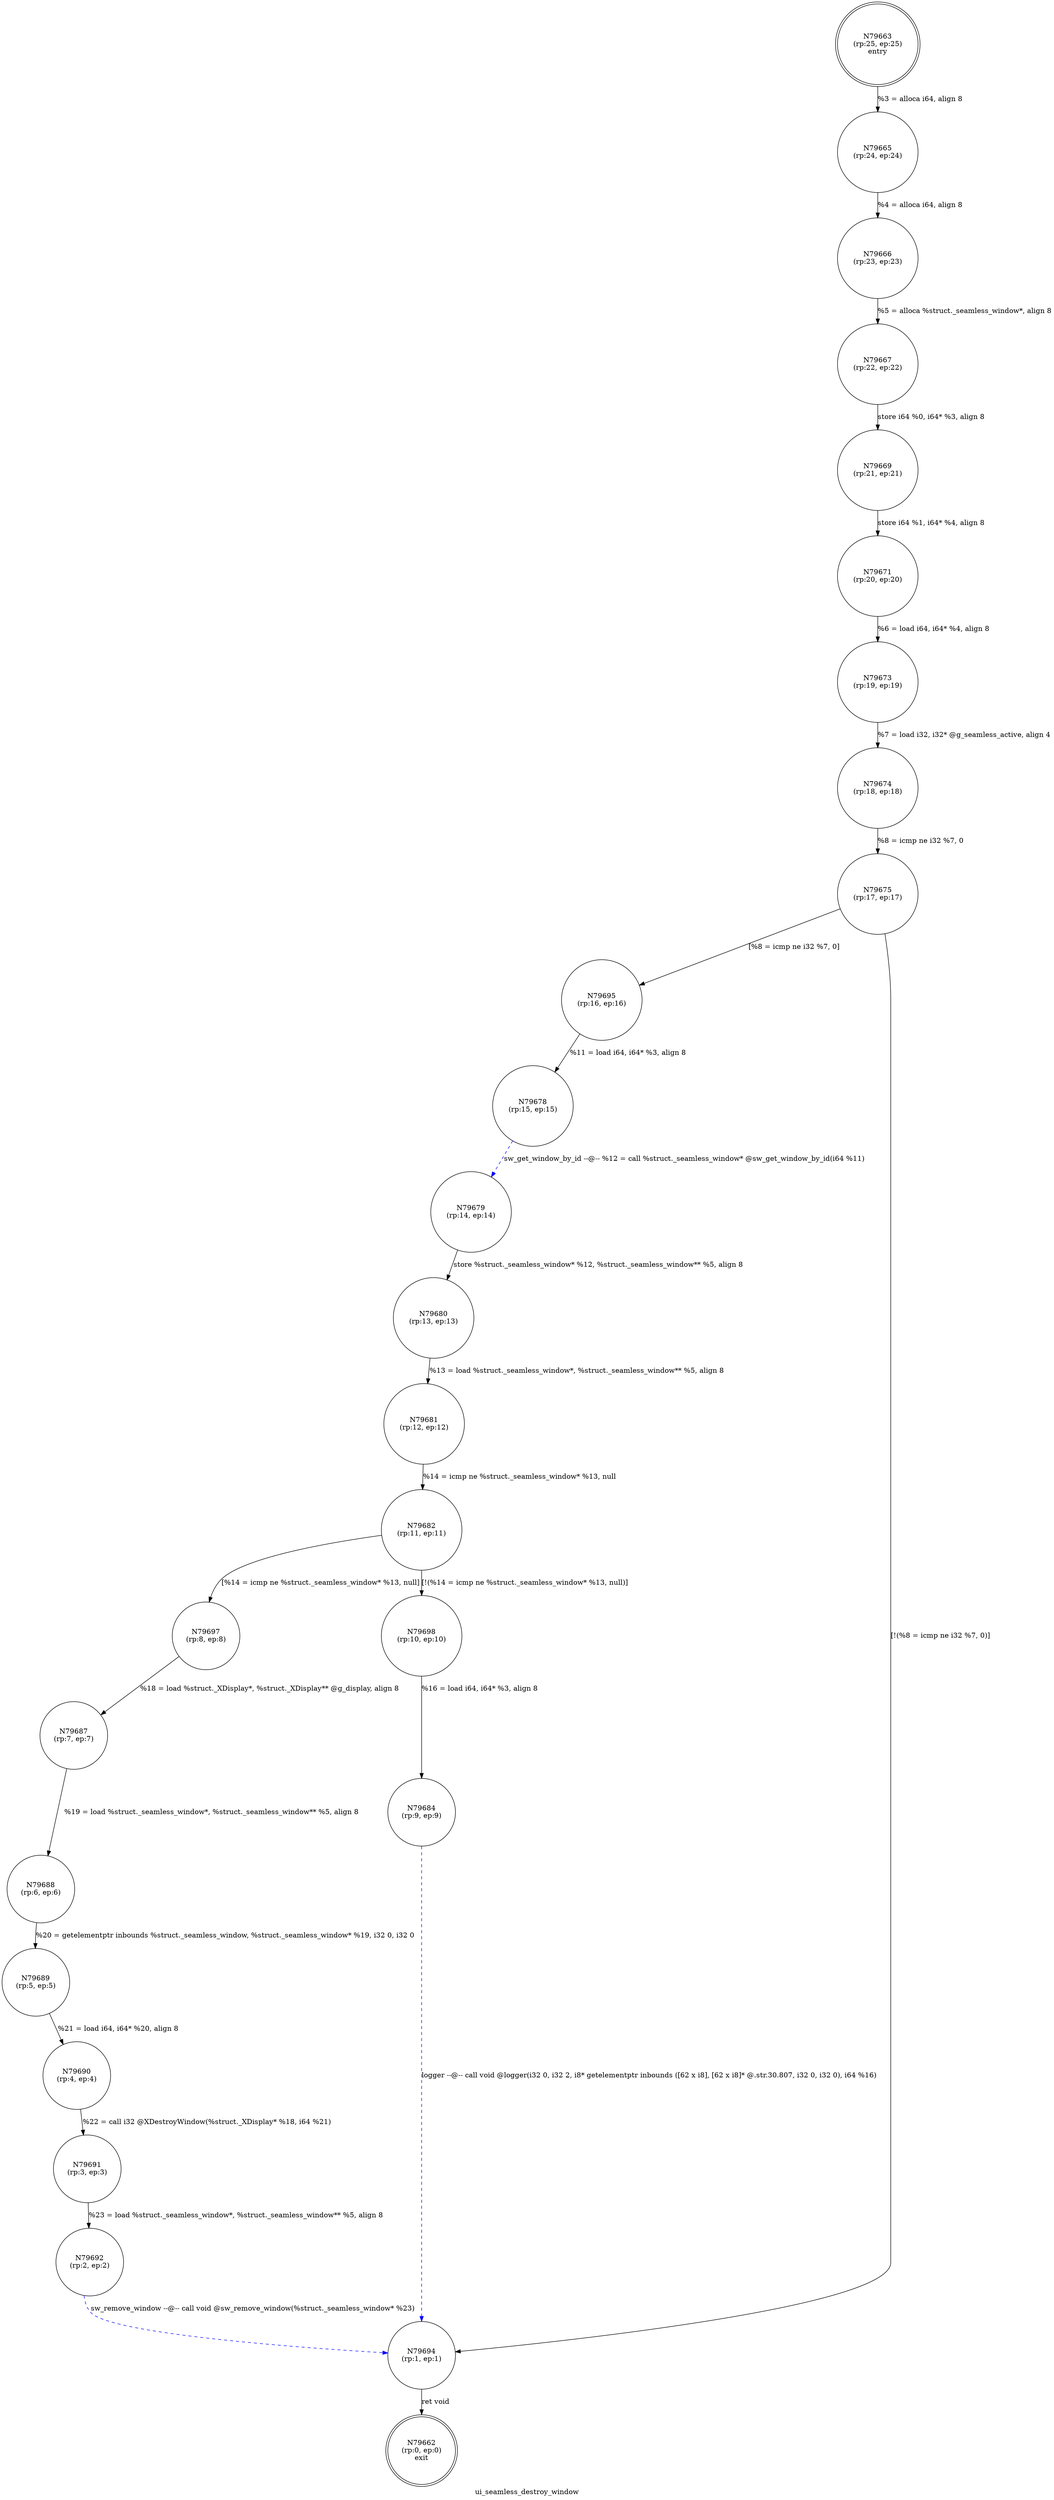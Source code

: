 digraph ui_seamless_destroy_window {
label="ui_seamless_destroy_window"
79662 [label="N79662\n(rp:0, ep:0)\nexit", shape="doublecircle"]
79663 [label="N79663\n(rp:25, ep:25)\nentry", shape="doublecircle"]
79663 -> 79665 [label="%3 = alloca i64, align 8"]
79665 [label="N79665\n(rp:24, ep:24)", shape="circle"]
79665 -> 79666 [label="%4 = alloca i64, align 8"]
79666 [label="N79666\n(rp:23, ep:23)", shape="circle"]
79666 -> 79667 [label="%5 = alloca %struct._seamless_window*, align 8"]
79667 [label="N79667\n(rp:22, ep:22)", shape="circle"]
79667 -> 79669 [label="store i64 %0, i64* %3, align 8"]
79669 [label="N79669\n(rp:21, ep:21)", shape="circle"]
79669 -> 79671 [label="store i64 %1, i64* %4, align 8"]
79671 [label="N79671\n(rp:20, ep:20)", shape="circle"]
79671 -> 79673 [label="%6 = load i64, i64* %4, align 8"]
79673 [label="N79673\n(rp:19, ep:19)", shape="circle"]
79673 -> 79674 [label="%7 = load i32, i32* @g_seamless_active, align 4"]
79674 [label="N79674\n(rp:18, ep:18)", shape="circle"]
79674 -> 79675 [label="%8 = icmp ne i32 %7, 0"]
79675 [label="N79675\n(rp:17, ep:17)", shape="circle"]
79675 -> 79695 [label="[%8 = icmp ne i32 %7, 0]"]
79675 -> 79694 [label="[!(%8 = icmp ne i32 %7, 0)]"]
79678 [label="N79678\n(rp:15, ep:15)", shape="circle"]
79678 -> 79679 [label="sw_get_window_by_id --@-- %12 = call %struct._seamless_window* @sw_get_window_by_id(i64 %11)", style="dashed", color="blue"]
79679 [label="N79679\n(rp:14, ep:14)", shape="circle"]
79679 -> 79680 [label="store %struct._seamless_window* %12, %struct._seamless_window** %5, align 8"]
79680 [label="N79680\n(rp:13, ep:13)", shape="circle"]
79680 -> 79681 [label="%13 = load %struct._seamless_window*, %struct._seamless_window** %5, align 8"]
79681 [label="N79681\n(rp:12, ep:12)", shape="circle"]
79681 -> 79682 [label="%14 = icmp ne %struct._seamless_window* %13, null"]
79682 [label="N79682\n(rp:11, ep:11)", shape="circle"]
79682 -> 79697 [label="[%14 = icmp ne %struct._seamless_window* %13, null]"]
79682 -> 79698 [label="[!(%14 = icmp ne %struct._seamless_window* %13, null)]"]
79684 [label="N79684\n(rp:9, ep:9)", shape="circle"]
79684 -> 79694 [label="logger --@-- call void @logger(i32 0, i32 2, i8* getelementptr inbounds ([62 x i8], [62 x i8]* @.str.30.807, i32 0, i32 0), i64 %16)", style="dashed", color="blue"]
79687 [label="N79687\n(rp:7, ep:7)", shape="circle"]
79687 -> 79688 [label="%19 = load %struct._seamless_window*, %struct._seamless_window** %5, align 8"]
79688 [label="N79688\n(rp:6, ep:6)", shape="circle"]
79688 -> 79689 [label="%20 = getelementptr inbounds %struct._seamless_window, %struct._seamless_window* %19, i32 0, i32 0"]
79689 [label="N79689\n(rp:5, ep:5)", shape="circle"]
79689 -> 79690 [label="%21 = load i64, i64* %20, align 8"]
79690 [label="N79690\n(rp:4, ep:4)", shape="circle"]
79690 -> 79691 [label="%22 = call i32 @XDestroyWindow(%struct._XDisplay* %18, i64 %21)"]
79691 [label="N79691\n(rp:3, ep:3)", shape="circle"]
79691 -> 79692 [label="%23 = load %struct._seamless_window*, %struct._seamless_window** %5, align 8"]
79692 [label="N79692\n(rp:2, ep:2)", shape="circle"]
79692 -> 79694 [label="sw_remove_window --@-- call void @sw_remove_window(%struct._seamless_window* %23)", style="dashed", color="blue"]
79694 [label="N79694\n(rp:1, ep:1)", shape="circle"]
79694 -> 79662 [label="ret void"]
79695 [label="N79695\n(rp:16, ep:16)", shape="circle"]
79695 -> 79678 [label="%11 = load i64, i64* %3, align 8"]
79697 [label="N79697\n(rp:8, ep:8)", shape="circle"]
79697 -> 79687 [label="%18 = load %struct._XDisplay*, %struct._XDisplay** @g_display, align 8"]
79698 [label="N79698\n(rp:10, ep:10)", shape="circle"]
79698 -> 79684 [label="%16 = load i64, i64* %3, align 8"]
}
